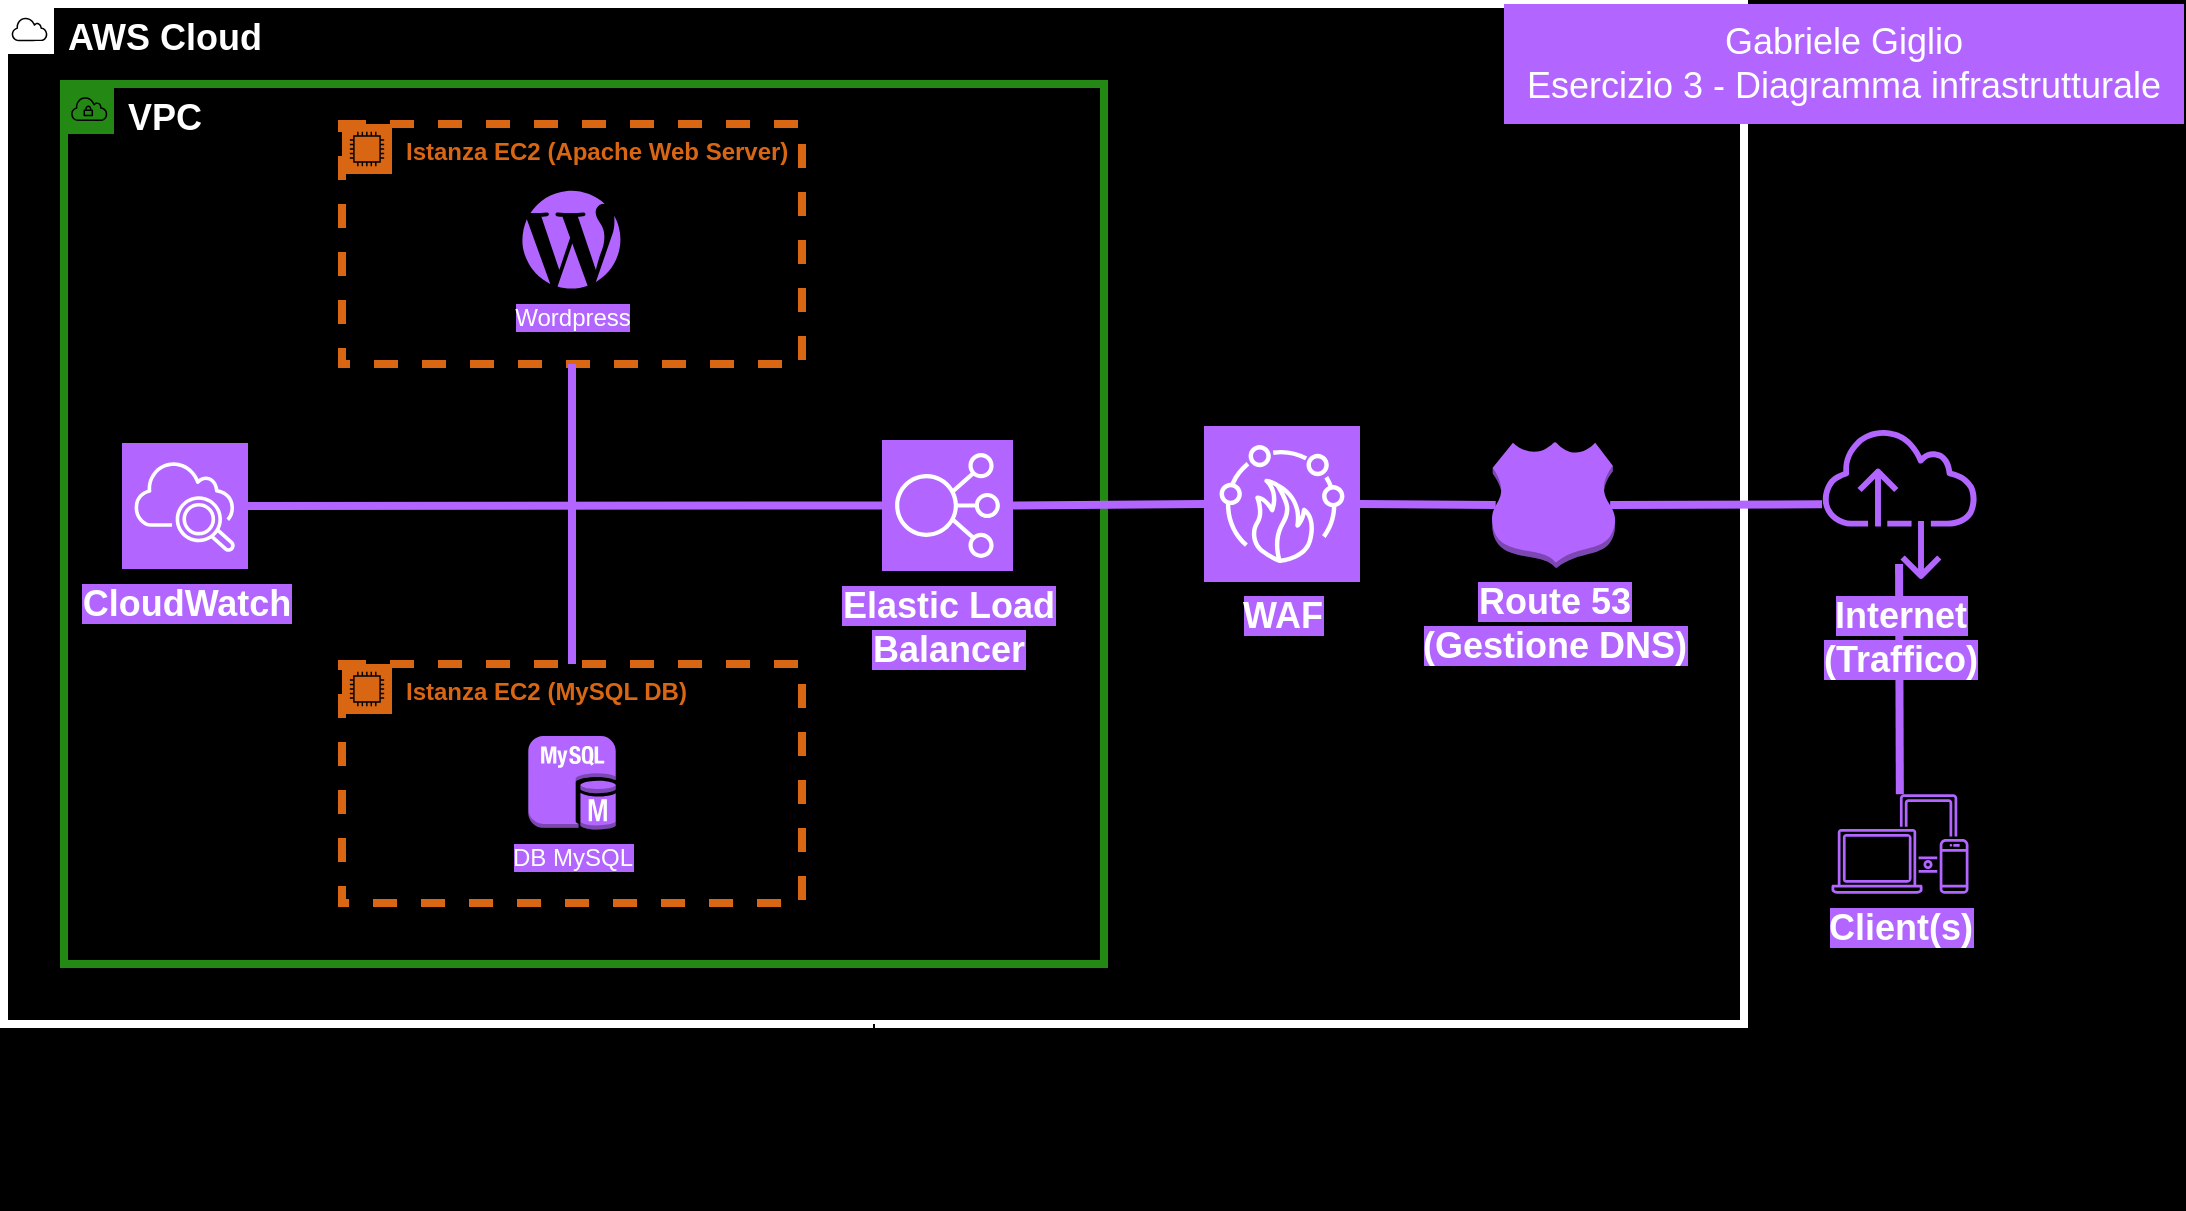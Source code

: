 <mxfile version="21.6.9" type="github">
  <diagram name="Pagina-1" id="jPs2iRnZq421aJI1rIad">
    <mxGraphModel dx="3218" dy="1129" grid="1" gridSize="10" guides="1" tooltips="1" connect="1" arrows="1" fold="1" page="1" pageScale="1" pageWidth="1169" pageHeight="827" background="#000000" math="0" shadow="0">
      <root>
        <mxCell id="0" />
        <mxCell id="1" parent="0" />
        <mxCell id="3l_Mi4BAqP-4DBIPmcLL-12" value="" style="endArrow=none;html=1;rounded=0;strokeWidth=4;strokeColor=#B266FF;entryX=0.494;entryY=0.9;entryDx=0;entryDy=0;entryPerimeter=0;" parent="1" source="3l_Mi4BAqP-4DBIPmcLL-9" target="3l_Mi4BAqP-4DBIPmcLL-10" edge="1">
          <mxGeometry width="50" height="50" relative="1" as="geometry">
            <mxPoint x="884.75" y="385" as="sourcePoint" />
            <mxPoint x="924.75" y="375" as="targetPoint" />
          </mxGeometry>
        </mxCell>
        <mxCell id="3l_Mi4BAqP-4DBIPmcLL-7" style="edgeStyle=orthogonalEdgeStyle;rounded=0;orthogonalLoop=1;jettySize=auto;html=1;exitX=0.5;exitY=0;exitDx=0;exitDy=0;" parent="1" edge="1" source="opMYndmftT3HEYx_spKA-1">
          <mxGeometry relative="1" as="geometry">
            <mxPoint x="517.5" y="160" as="sourcePoint" />
            <mxPoint x="517.5" y="613.0" as="targetPoint" />
          </mxGeometry>
        </mxCell>
        <mxCell id="3l_Mi4BAqP-4DBIPmcLL-8" value="&lt;font color=&quot;#ffffff&quot; size=&quot;1&quot;&gt;&lt;b style=&quot;font-size: 18px;&quot;&gt;AWS Cloud&lt;/b&gt;&lt;/font&gt;" style="points=[[0,0],[0.25,0],[0.5,0],[0.75,0],[1,0],[1,0.25],[1,0.5],[1,0.75],[1,1],[0.75,1],[0.5,1],[0.25,1],[0,1],[0,0.75],[0,0.5],[0,0.25]];outlineConnect=0;gradientColor=none;html=1;whiteSpace=wrap;fontSize=12;fontStyle=0;container=0;pointerEvents=0;collapsible=0;recursiveResize=0;shape=mxgraph.aws4.group;grIcon=mxgraph.aws4.group_aws_cloud;strokeColor=#FFFFFF;fillColor=none;verticalAlign=top;align=left;spacingLeft=30;fontColor=#232F3E;dashed=0;strokeWidth=4;" parent="1" vertex="1">
          <mxGeometry x="-110" y="40" width="870" height="510" as="geometry" />
        </mxCell>
        <mxCell id="3l_Mi4BAqP-4DBIPmcLL-9" value="&lt;b&gt;&lt;font style=&quot;font-size: 18px; background-color: rgb(178, 102, 255);&quot; color=&quot;#ffffff&quot;&gt;Client(s)&lt;/font&gt;&lt;/b&gt;" style="sketch=0;outlineConnect=0;gradientColor=none;fontColor=#545B64;strokeColor=none;fillColor=#B266FF;dashed=0;verticalLabelPosition=bottom;verticalAlign=top;align=center;html=1;fontSize=12;fontStyle=0;aspect=fixed;shape=mxgraph.aws4.illustration_devices;pointerEvents=1" parent="1" vertex="1">
          <mxGeometry x="803.75" y="435" width="68.49" height="50" as="geometry" />
        </mxCell>
        <mxCell id="3l_Mi4BAqP-4DBIPmcLL-10" value="&lt;font size=&quot;1&quot; color=&quot;#ffffff&quot;&gt;&lt;b style=&quot;font-size: 18px; background-color: rgb(178, 102, 255);&quot;&gt;Internet&lt;br&gt;(Traffico)&lt;br&gt;&lt;/b&gt;&lt;/font&gt;" style="sketch=0;outlineConnect=0;fontColor=#232F3E;gradientColor=none;fillColor=#B266FF;strokeColor=default;dashed=0;verticalLabelPosition=bottom;verticalAlign=top;align=center;html=1;fontSize=12;fontStyle=0;aspect=fixed;pointerEvents=1;shape=mxgraph.aws4.internet_alt2;" parent="1" vertex="1">
          <mxGeometry x="799" y="251" width="78" height="78" as="geometry" />
        </mxCell>
        <mxCell id="3l_Mi4BAqP-4DBIPmcLL-18" value="" style="endArrow=none;html=1;rounded=0;strokeWidth=4;strokeColor=#B266FF;entryX=0.96;entryY=0.5;entryDx=0;entryDy=0;entryPerimeter=0;" parent="1" source="3l_Mi4BAqP-4DBIPmcLL-10" target="3l_Mi4BAqP-4DBIPmcLL-16" edge="1">
          <mxGeometry width="50" height="50" relative="1" as="geometry">
            <mxPoint x="849" y="425" as="sourcePoint" />
            <mxPoint x="849" y="309" as="targetPoint" />
          </mxGeometry>
        </mxCell>
        <mxCell id="3l_Mi4BAqP-4DBIPmcLL-16" value="&lt;font style=&quot;font-size: 18px;&quot;&gt;&lt;b style=&quot;&quot;&gt;&lt;font style=&quot;background-color: rgb(178, 102, 255);&quot; color=&quot;#ffffff&quot;&gt;Route 53&lt;br&gt;(Gestione DNS)&lt;/font&gt;&lt;/b&gt;&lt;br&gt;&lt;/font&gt;" style="outlineConnect=0;dashed=0;verticalLabelPosition=bottom;verticalAlign=top;align=center;html=1;shape=mxgraph.aws3.hosted_zone;fillColor=#B266FF;gradientColor=none;" parent="1" vertex="1">
          <mxGeometry x="634" y="259" width="61.53" height="63" as="geometry" />
        </mxCell>
        <mxCell id="3l_Mi4BAqP-4DBIPmcLL-20" value="" style="endArrow=none;html=1;rounded=0;strokeWidth=4;strokeColor=#B266FF;exitX=0.03;exitY=0.5;exitDx=0;exitDy=0;exitPerimeter=0;entryX=1;entryY=0.5;entryDx=0;entryDy=0;entryPerimeter=0;" parent="1" source="3l_Mi4BAqP-4DBIPmcLL-16" target="opMYndmftT3HEYx_spKA-1" edge="1">
          <mxGeometry width="50" height="50" relative="1" as="geometry">
            <mxPoint x="561" y="255" as="sourcePoint" />
            <mxPoint x="530" y="290" as="targetPoint" />
          </mxGeometry>
        </mxCell>
        <mxCell id="3l_Mi4BAqP-4DBIPmcLL-22" style="edgeStyle=orthogonalEdgeStyle;rounded=0;orthogonalLoop=1;jettySize=auto;html=1;exitX=0.5;exitY=1;exitDx=0;exitDy=0;" parent="1" source="3l_Mi4BAqP-4DBIPmcLL-8" edge="1">
          <mxGeometry relative="1" as="geometry">
            <mxPoint x="185" y="634" as="targetPoint" />
          </mxGeometry>
        </mxCell>
        <mxCell id="3l_Mi4BAqP-4DBIPmcLL-14" value="&lt;font style=&quot;font-size: 18px;&quot; color=&quot;#ffffff&quot;&gt;&lt;b&gt;VPC&lt;/b&gt;&lt;/font&gt;" style="points=[[0,0],[0.25,0],[0.5,0],[0.75,0],[1,0],[1,0.25],[1,0.5],[1,0.75],[1,1],[0.75,1],[0.5,1],[0.25,1],[0,1],[0,0.75],[0,0.5],[0,0.25]];outlineConnect=0;gradientColor=none;html=1;whiteSpace=wrap;fontSize=12;fontStyle=0;container=0;pointerEvents=0;collapsible=0;recursiveResize=0;shape=mxgraph.aws4.group;grIcon=mxgraph.aws4.group_vpc;strokeColor=#248814;fillColor=none;verticalAlign=top;align=left;spacingLeft=30;fontColor=#AAB7B8;dashed=0;strokeWidth=4;" parent="1" vertex="1">
          <mxGeometry x="-80" y="80" width="520" height="440" as="geometry" />
        </mxCell>
        <mxCell id="3l_Mi4BAqP-4DBIPmcLL-21" value="&lt;b&gt;Istanza EC2 (Apache Web Server)&lt;/b&gt;" style="points=[[0,0],[0.25,0],[0.5,0],[0.75,0],[1,0],[1,0.25],[1,0.5],[1,0.75],[1,1],[0.75,1],[0.5,1],[0.25,1],[0,1],[0,0.75],[0,0.5],[0,0.25]];outlineConnect=0;gradientColor=none;html=1;whiteSpace=wrap;fontSize=12;fontStyle=0;container=1;pointerEvents=0;collapsible=0;recursiveResize=0;shape=mxgraph.aws4.group;grIcon=mxgraph.aws4.group_ec2_instance_contents;strokeColor=#D86613;fillColor=none;verticalAlign=top;align=left;spacingLeft=30;fontColor=#D86613;dashed=1;strokeWidth=4;" parent="1" vertex="1">
          <mxGeometry x="59" y="100" width="230" height="120" as="geometry" />
        </mxCell>
        <mxCell id="3l_Mi4BAqP-4DBIPmcLL-24" value="&lt;font style=&quot;background-color: rgb(178, 102, 255);&quot; color=&quot;#ffffff&quot;&gt;Wordpress&lt;/font&gt;" style="dashed=0;outlineConnect=0;html=1;align=center;labelPosition=center;verticalLabelPosition=bottom;verticalAlign=top;shape=mxgraph.weblogos.wordpress;fillColor=#B266FF;strokeColor=none" parent="3l_Mi4BAqP-4DBIPmcLL-21" vertex="1">
          <mxGeometry x="89.54" y="32.75" width="50.92" height="50" as="geometry" />
        </mxCell>
        <mxCell id="3l_Mi4BAqP-4DBIPmcLL-19" value="&lt;font style=&quot;font-size: 18px; background-color: rgb(178, 102, 255);&quot; color=&quot;#ffffff&quot;&gt;&lt;b&gt;Elastic Load&lt;br&gt;Balancer&lt;/b&gt;&lt;/font&gt;" style="sketch=0;points=[[0,0,0],[0.25,0,0],[0.5,0,0],[0.75,0,0],[1,0,0],[0,1,0],[0.25,1,0],[0.5,1,0],[0.75,1,0],[1,1,0],[0,0.25,0],[0,0.5,0],[0,0.75,0],[1,0.25,0],[1,0.5,0],[1,0.75,0]];outlineConnect=0;fontColor=#232F3E;gradientColor=none;gradientDirection=north;fillColor=#B266FF;strokeColor=#FFFFFF;dashed=0;verticalLabelPosition=bottom;verticalAlign=top;align=center;html=1;fontSize=12;fontStyle=0;aspect=fixed;shape=mxgraph.aws4.resourceIcon;resIcon=mxgraph.aws4.elastic_load_balancing;" parent="1" vertex="1">
          <mxGeometry x="329" y="258" width="65.5" height="65.5" as="geometry" />
        </mxCell>
        <mxCell id="3l_Mi4BAqP-4DBIPmcLL-23" value="&lt;b&gt;Istanza EC2 (MySQL DB)&lt;br&gt;&lt;/b&gt;" style="points=[[0,0],[0.25,0],[0.5,0],[0.75,0],[1,0],[1,0.25],[1,0.5],[1,0.75],[1,1],[0.75,1],[0.5,1],[0.25,1],[0,1],[0,0.75],[0,0.5],[0,0.25]];outlineConnect=0;gradientColor=none;html=1;whiteSpace=wrap;fontSize=12;fontStyle=0;container=1;pointerEvents=0;collapsible=0;recursiveResize=0;shape=mxgraph.aws4.group;grIcon=mxgraph.aws4.group_ec2_instance_contents;strokeColor=#D86613;fillColor=none;verticalAlign=top;align=left;spacingLeft=30;fontColor=#D86613;dashed=1;strokeWidth=4;" parent="1" vertex="1">
          <mxGeometry x="59" y="370" width="230" height="119.5" as="geometry" />
        </mxCell>
        <mxCell id="3l_Mi4BAqP-4DBIPmcLL-31" value="&lt;font style=&quot;background-color: rgb(178, 102, 255);&quot; color=&quot;#ffffff&quot;&gt;DB MySQL&lt;/font&gt;" style="outlineConnect=0;dashed=0;verticalLabelPosition=bottom;verticalAlign=top;align=center;html=1;shape=mxgraph.aws3.mysql_db_instance;fillColor=#B266FF;gradientColor=none;" parent="3l_Mi4BAqP-4DBIPmcLL-23" vertex="1">
          <mxGeometry x="93.14" y="36" width="43.72" height="47" as="geometry" />
        </mxCell>
        <mxCell id="3l_Mi4BAqP-4DBIPmcLL-28" value="" style="endArrow=none;html=1;rounded=0;strokeWidth=4;strokeColor=#B266FF;exitX=0.5;exitY=0;exitDx=0;exitDy=0;entryX=0.5;entryY=1;entryDx=0;entryDy=0;" parent="1" source="3l_Mi4BAqP-4DBIPmcLL-23" target="3l_Mi4BAqP-4DBIPmcLL-21" edge="1">
          <mxGeometry width="50" height="50" relative="1" as="geometry">
            <mxPoint x="394" y="290" as="sourcePoint" />
            <mxPoint x="263" y="291" as="targetPoint" />
          </mxGeometry>
        </mxCell>
        <mxCell id="3l_Mi4BAqP-4DBIPmcLL-34" value="&lt;b&gt;&lt;font style=&quot;background-color: rgb(178, 102, 255); font-size: 18px;&quot; color=&quot;#ffffff&quot;&gt;CloudWatch&lt;/font&gt;&lt;/b&gt;" style="sketch=0;points=[[0,0,0],[0.25,0,0],[0.5,0,0],[0.75,0,0],[1,0,0],[0,1,0],[0.25,1,0],[0.5,1,0],[0.75,1,0],[1,1,0],[0,0.25,0],[0,0.5,0],[0,0.75,0],[1,0.25,0],[1,0.5,0],[1,0.75,0]];points=[[0,0,0],[0.25,0,0],[0.5,0,0],[0.75,0,0],[1,0,0],[0,1,0],[0.25,1,0],[0.5,1,0],[0.75,1,0],[1,1,0],[0,0.25,0],[0,0.5,0],[0,0.75,0],[1,0.25,0],[1,0.5,0],[1,0.75,0]];outlineConnect=0;fontColor=#232F3E;gradientColor=none;gradientDirection=north;fillColor=#B266FF;strokeColor=#ffffff;dashed=0;verticalLabelPosition=bottom;verticalAlign=top;align=center;html=1;fontSize=12;fontStyle=0;aspect=fixed;shape=mxgraph.aws4.resourceIcon;resIcon=mxgraph.aws4.cloudwatch_2;" parent="1" vertex="1">
          <mxGeometry x="-51" y="259.5" width="63" height="63" as="geometry" />
        </mxCell>
        <mxCell id="3l_Mi4BAqP-4DBIPmcLL-30" value="" style="endArrow=none;html=1;rounded=0;strokeWidth=4;strokeColor=#B266FF;exitX=0;exitY=0.5;exitDx=0;exitDy=0;exitPerimeter=0;entryX=1;entryY=0.5;entryDx=0;entryDy=0;entryPerimeter=0;" parent="1" source="3l_Mi4BAqP-4DBIPmcLL-19" target="3l_Mi4BAqP-4DBIPmcLL-34" edge="1">
          <mxGeometry width="50" height="50" relative="1" as="geometry">
            <mxPoint x="529.0" y="300" as="sourcePoint" />
            <mxPoint x="279" y="290" as="targetPoint" />
          </mxGeometry>
        </mxCell>
        <mxCell id="3l_Mi4BAqP-4DBIPmcLL-35" value="&lt;font style=&quot;font-size: 18px;&quot; color=&quot;#ffffff&quot;&gt;Gabriele Giglio&lt;br&gt;Esercizio 3 - Diagramma infrastrutturale&lt;br&gt;&lt;/font&gt;" style="text;html=1;strokeColor=none;fillColor=#B266FF;align=center;verticalAlign=middle;whiteSpace=wrap;rounded=0;" parent="1" vertex="1">
          <mxGeometry x="640" y="40" width="340" height="60" as="geometry" />
        </mxCell>
        <mxCell id="opMYndmftT3HEYx_spKA-2" value="" style="edgeStyle=orthogonalEdgeStyle;rounded=0;orthogonalLoop=1;jettySize=auto;html=1;exitX=0.5;exitY=0;exitDx=0;exitDy=0;" edge="1" parent="1" target="opMYndmftT3HEYx_spKA-1">
          <mxGeometry relative="1" as="geometry">
            <mxPoint x="517.5" y="160" as="sourcePoint" />
            <mxPoint x="517.5" y="613.0" as="targetPoint" />
          </mxGeometry>
        </mxCell>
        <mxCell id="opMYndmftT3HEYx_spKA-1" value="&lt;b&gt;&lt;font color=&quot;#ffffff&quot; style=&quot;font-size: 18px; background-color: rgb(178, 102, 255);&quot;&gt;WAF&lt;/font&gt;&lt;/b&gt;" style="sketch=0;points=[[0,0,0],[0.25,0,0],[0.5,0,0],[0.75,0,0],[1,0,0],[0,1,0],[0.25,1,0],[0.5,1,0],[0.75,1,0],[1,1,0],[0,0.25,0],[0,0.5,0],[0,0.75,0],[1,0.25,0],[1,0.5,0],[1,0.75,0]];outlineConnect=0;fontColor=#232F3E;gradientColor=none;gradientDirection=north;fillColor=#B266FF;strokeColor=#ffffff;dashed=0;verticalLabelPosition=bottom;verticalAlign=top;align=center;html=1;fontSize=12;fontStyle=0;aspect=fixed;shape=mxgraph.aws4.resourceIcon;resIcon=mxgraph.aws4.firewall_manager;" vertex="1" parent="1">
          <mxGeometry x="490" y="251" width="78" height="78" as="geometry" />
        </mxCell>
        <mxCell id="opMYndmftT3HEYx_spKA-3" value="" style="endArrow=none;html=1;rounded=0;strokeWidth=4;strokeColor=#B266FF;exitX=0;exitY=0.5;exitDx=0;exitDy=0;exitPerimeter=0;entryX=1;entryY=0.5;entryDx=0;entryDy=0;entryPerimeter=0;" edge="1" parent="1" source="opMYndmftT3HEYx_spKA-1" target="3l_Mi4BAqP-4DBIPmcLL-19">
          <mxGeometry width="50" height="50" relative="1" as="geometry">
            <mxPoint x="646" y="300" as="sourcePoint" />
            <mxPoint x="558" y="300" as="targetPoint" />
          </mxGeometry>
        </mxCell>
      </root>
    </mxGraphModel>
  </diagram>
</mxfile>
